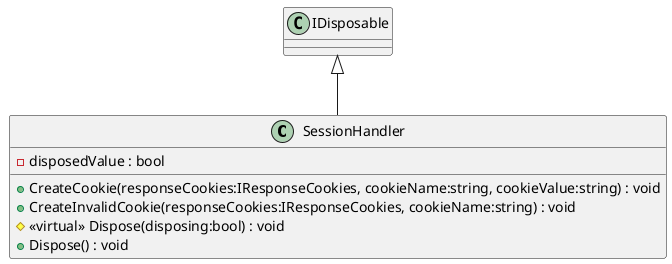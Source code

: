 @startuml
class SessionHandler {
    - disposedValue : bool
    + CreateCookie(responseCookies:IResponseCookies, cookieName:string, cookieValue:string) : void
    + CreateInvalidCookie(responseCookies:IResponseCookies, cookieName:string) : void
    # <<virtual>> Dispose(disposing:bool) : void
    + Dispose() : void
}
IDisposable <|-- SessionHandler
@enduml
